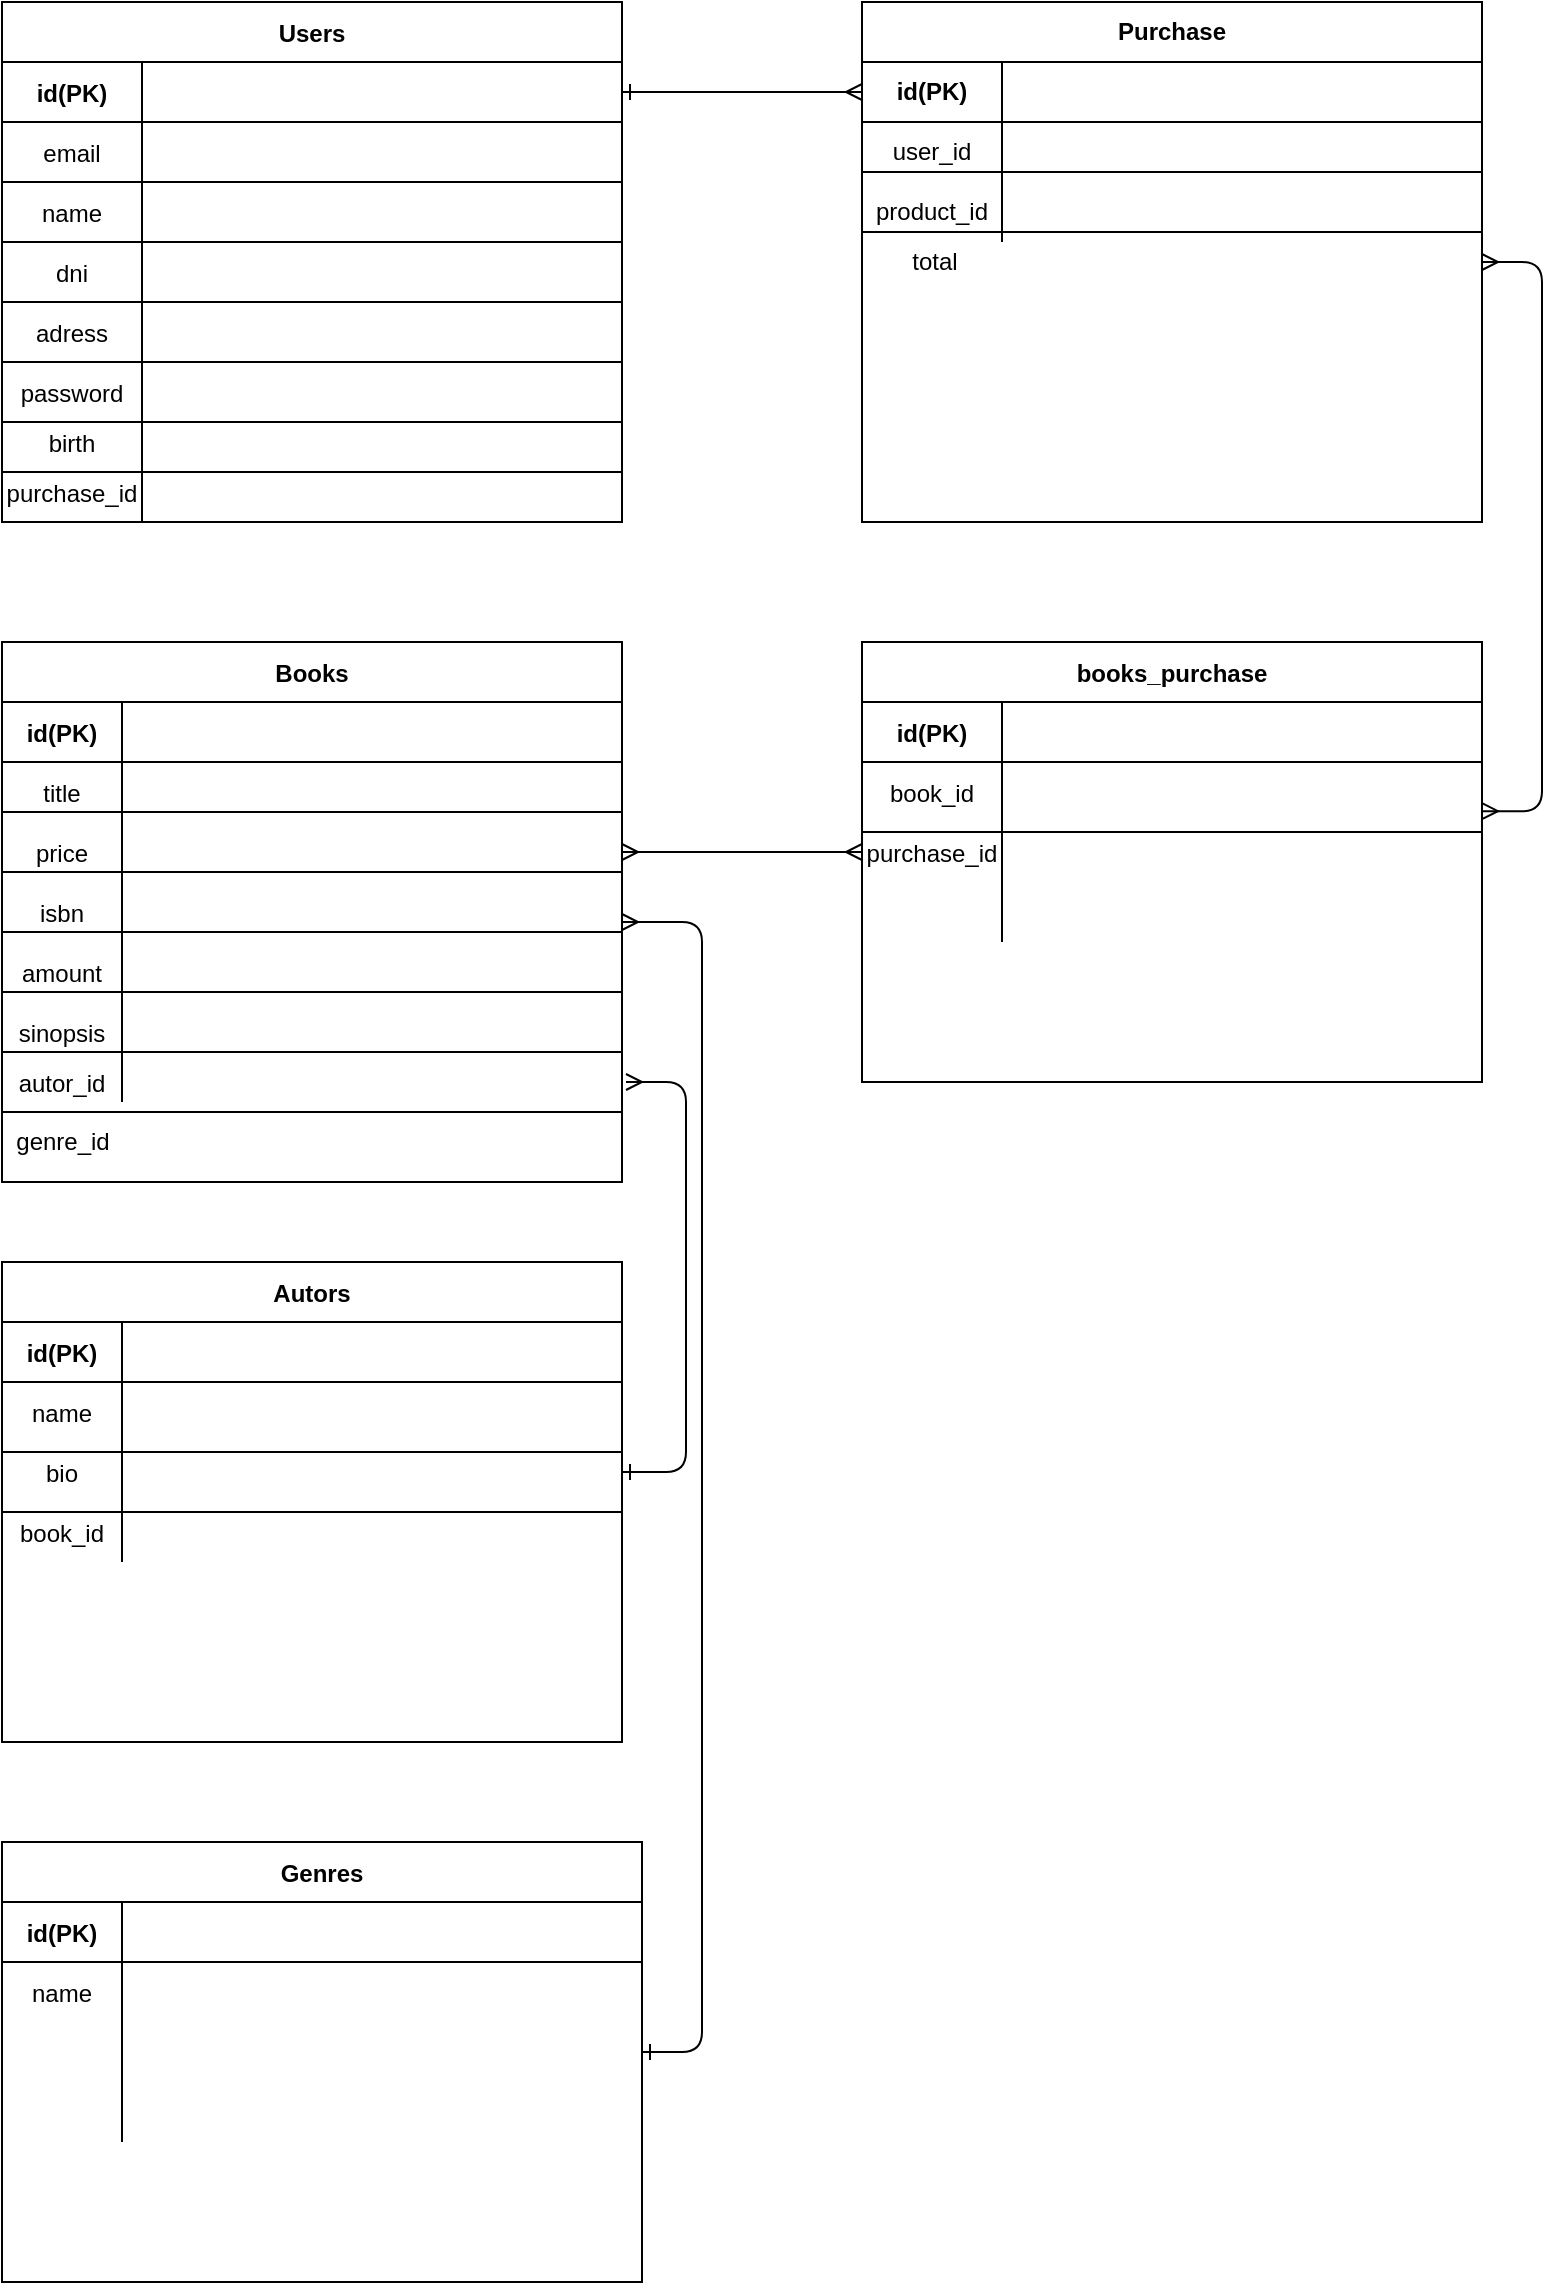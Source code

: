 <mxfile version="13.10.3" type="device"><diagram id="R2lEEEUBdFMjLlhIrx00" name="Page-1"><mxGraphModel dx="1038" dy="548" grid="1" gridSize="10" guides="1" tooltips="1" connect="1" arrows="1" fold="1" page="1" pageScale="1" pageWidth="850" pageHeight="1100" math="0" shadow="0" extFonts="Permanent Marker^https://fonts.googleapis.com/css?family=Permanent+Marker"><root><mxCell id="0"/><mxCell id="1" parent="0"/><mxCell id="C-vyLk0tnHw3VtMMgP7b-23" value="Users" style="shape=table;startSize=30;container=1;collapsible=1;childLayout=tableLayout;fixedRows=1;rowLines=0;fontStyle=1;align=center;resizeLast=1;" parent="1" vertex="1"><mxGeometry x="50" y="40" width="310" height="260" as="geometry"><mxRectangle x="120" y="120" width="80" height="30" as="alternateBounds"/></mxGeometry></mxCell><mxCell id="FxkzLfahDMteJqrnib_G-24" style="shape=partialRectangle;collapsible=0;dropTarget=0;pointerEvents=0;fillColor=none;points=[[0,0.5],[1,0.5]];portConstraint=eastwest;top=0;left=0;right=0;bottom=1;" parent="C-vyLk0tnHw3VtMMgP7b-23" vertex="1"><mxGeometry y="30" width="310" height="30" as="geometry"/></mxCell><mxCell id="FxkzLfahDMteJqrnib_G-25" value="id(PK)" style="shape=partialRectangle;overflow=hidden;connectable=0;fillColor=none;top=0;left=0;bottom=0;right=0;fontStyle=1;" parent="FxkzLfahDMteJqrnib_G-24" vertex="1"><mxGeometry width="70" height="30" as="geometry"/></mxCell><mxCell id="FxkzLfahDMteJqrnib_G-26" style="shape=partialRectangle;overflow=hidden;connectable=0;fillColor=none;top=0;left=0;bottom=0;right=0;align=left;spacingLeft=6;fontStyle=5;" parent="FxkzLfahDMteJqrnib_G-24" vertex="1"><mxGeometry x="70" width="240" height="30" as="geometry"/></mxCell><mxCell id="FxkzLfahDMteJqrnib_G-30" style="shape=partialRectangle;collapsible=0;dropTarget=0;pointerEvents=0;fillColor=none;points=[[0,0.5],[1,0.5]];portConstraint=eastwest;top=0;left=0;right=0;bottom=1;" parent="C-vyLk0tnHw3VtMMgP7b-23" vertex="1"><mxGeometry y="60" width="310" height="30" as="geometry"/></mxCell><mxCell id="FxkzLfahDMteJqrnib_G-31" value="email" style="shape=partialRectangle;overflow=hidden;connectable=0;fillColor=none;top=0;left=0;bottom=0;right=0;fontStyle=0;" parent="FxkzLfahDMteJqrnib_G-30" vertex="1"><mxGeometry width="70" height="30" as="geometry"/></mxCell><mxCell id="FxkzLfahDMteJqrnib_G-32" style="shape=partialRectangle;overflow=hidden;connectable=0;fillColor=none;top=0;left=0;bottom=0;right=0;align=left;spacingLeft=6;fontStyle=5;" parent="FxkzLfahDMteJqrnib_G-30" vertex="1"><mxGeometry x="70" width="240" height="30" as="geometry"/></mxCell><mxCell id="FxkzLfahDMteJqrnib_G-21" style="shape=partialRectangle;collapsible=0;dropTarget=0;pointerEvents=0;fillColor=none;points=[[0,0.5],[1,0.5]];portConstraint=eastwest;top=0;left=0;right=0;bottom=1;" parent="C-vyLk0tnHw3VtMMgP7b-23" vertex="1"><mxGeometry y="90" width="310" height="30" as="geometry"/></mxCell><mxCell id="FxkzLfahDMteJqrnib_G-22" value="name" style="shape=partialRectangle;overflow=hidden;connectable=0;fillColor=none;top=0;left=0;bottom=0;right=0;fontStyle=0;" parent="FxkzLfahDMteJqrnib_G-21" vertex="1"><mxGeometry width="70" height="30" as="geometry"/></mxCell><mxCell id="FxkzLfahDMteJqrnib_G-23" style="shape=partialRectangle;overflow=hidden;connectable=0;fillColor=none;top=0;left=0;bottom=0;right=0;align=left;spacingLeft=6;fontStyle=5;" parent="FxkzLfahDMteJqrnib_G-21" vertex="1"><mxGeometry x="70" width="240" height="30" as="geometry"/></mxCell><mxCell id="FxkzLfahDMteJqrnib_G-18" style="shape=partialRectangle;collapsible=0;dropTarget=0;pointerEvents=0;fillColor=none;points=[[0,0.5],[1,0.5]];portConstraint=eastwest;top=0;left=0;right=0;bottom=1;" parent="C-vyLk0tnHw3VtMMgP7b-23" vertex="1"><mxGeometry y="120" width="310" height="30" as="geometry"/></mxCell><mxCell id="FxkzLfahDMteJqrnib_G-19" value="dni" style="shape=partialRectangle;overflow=hidden;connectable=0;fillColor=none;top=0;left=0;bottom=0;right=0;fontStyle=0;" parent="FxkzLfahDMteJqrnib_G-18" vertex="1"><mxGeometry width="70" height="30" as="geometry"/></mxCell><mxCell id="FxkzLfahDMteJqrnib_G-20" style="shape=partialRectangle;overflow=hidden;connectable=0;fillColor=none;top=0;left=0;bottom=0;right=0;align=left;spacingLeft=6;fontStyle=5;" parent="FxkzLfahDMteJqrnib_G-18" vertex="1"><mxGeometry x="70" width="240" height="30" as="geometry"/></mxCell><mxCell id="FxkzLfahDMteJqrnib_G-15" style="shape=partialRectangle;collapsible=0;dropTarget=0;pointerEvents=0;fillColor=none;points=[[0,0.5],[1,0.5]];portConstraint=eastwest;top=0;left=0;right=0;bottom=1;" parent="C-vyLk0tnHw3VtMMgP7b-23" vertex="1"><mxGeometry y="150" width="310" height="30" as="geometry"/></mxCell><mxCell id="FxkzLfahDMteJqrnib_G-16" value="adress" style="shape=partialRectangle;overflow=hidden;connectable=0;fillColor=none;top=0;left=0;bottom=0;right=0;fontStyle=0;" parent="FxkzLfahDMteJqrnib_G-15" vertex="1"><mxGeometry width="70" height="30" as="geometry"/></mxCell><mxCell id="FxkzLfahDMteJqrnib_G-17" style="shape=partialRectangle;overflow=hidden;connectable=0;fillColor=none;top=0;left=0;bottom=0;right=0;align=left;spacingLeft=6;fontStyle=5;" parent="FxkzLfahDMteJqrnib_G-15" vertex="1"><mxGeometry x="70" width="240" height="30" as="geometry"/></mxCell><mxCell id="C-vyLk0tnHw3VtMMgP7b-24" value="" style="shape=partialRectangle;collapsible=0;dropTarget=0;pointerEvents=0;fillColor=none;points=[[0,0.5],[1,0.5]];portConstraint=eastwest;top=0;left=0;right=0;bottom=1;" parent="C-vyLk0tnHw3VtMMgP7b-23" vertex="1"><mxGeometry y="180" width="310" height="30" as="geometry"/></mxCell><mxCell id="C-vyLk0tnHw3VtMMgP7b-25" value="password" style="shape=partialRectangle;overflow=hidden;connectable=0;fillColor=none;top=0;left=0;bottom=0;right=0;fontStyle=0;" parent="C-vyLk0tnHw3VtMMgP7b-24" vertex="1"><mxGeometry width="70" height="30" as="geometry"/></mxCell><mxCell id="C-vyLk0tnHw3VtMMgP7b-26" value="" style="shape=partialRectangle;overflow=hidden;connectable=0;fillColor=none;top=0;left=0;bottom=0;right=0;align=left;spacingLeft=6;fontStyle=5;" parent="C-vyLk0tnHw3VtMMgP7b-24" vertex="1"><mxGeometry x="70" width="240" height="30" as="geometry"/></mxCell><mxCell id="C-vyLk0tnHw3VtMMgP7b-27" value="" style="shape=partialRectangle;collapsible=0;dropTarget=0;pointerEvents=0;fillColor=none;points=[[0,0.5],[1,0.5]];portConstraint=eastwest;top=0;left=0;right=0;bottom=0;" parent="C-vyLk0tnHw3VtMMgP7b-23" vertex="1"><mxGeometry y="210" width="310" height="20" as="geometry"/></mxCell><mxCell id="C-vyLk0tnHw3VtMMgP7b-28" value="birth" style="shape=partialRectangle;overflow=hidden;connectable=0;fillColor=none;top=0;left=0;bottom=0;right=0;" parent="C-vyLk0tnHw3VtMMgP7b-27" vertex="1"><mxGeometry width="70" height="20" as="geometry"/></mxCell><mxCell id="C-vyLk0tnHw3VtMMgP7b-29" value="&#10;&#10;" style="shape=partialRectangle;overflow=hidden;connectable=0;fillColor=none;top=0;left=0;bottom=0;right=0;align=left;spacingLeft=6;" parent="C-vyLk0tnHw3VtMMgP7b-27" vertex="1"><mxGeometry x="70" width="240" height="20" as="geometry"/></mxCell><mxCell id="-8Z_bhZNmWByNSNxAzfI-81" style="shape=partialRectangle;collapsible=0;dropTarget=0;pointerEvents=0;points=[[0,0.5],[1,0.5]];portConstraint=eastwest;top=0;left=0;right=0;bottom=0;fillColor=none;" parent="C-vyLk0tnHw3VtMMgP7b-23" vertex="1"><mxGeometry y="230" width="310" height="30" as="geometry"/></mxCell><mxCell id="-8Z_bhZNmWByNSNxAzfI-82" value="purchase_id" style="shape=partialRectangle;overflow=hidden;connectable=0;fillColor=none;top=0;left=0;bottom=0;right=0;" parent="-8Z_bhZNmWByNSNxAzfI-81" vertex="1"><mxGeometry width="70" height="30" as="geometry"/></mxCell><mxCell id="-8Z_bhZNmWByNSNxAzfI-83" style="shape=partialRectangle;overflow=hidden;connectable=0;fillColor=none;top=0;left=0;bottom=0;right=0;align=left;spacingLeft=6;" parent="-8Z_bhZNmWByNSNxAzfI-81" vertex="1"><mxGeometry x="70" width="240" height="30" as="geometry"/></mxCell><mxCell id="FxkzLfahDMteJqrnib_G-111" value="Genres" style="shape=table;startSize=30;container=1;collapsible=1;childLayout=tableLayout;fixedRows=1;rowLines=0;fontStyle=1;align=center;resizeLast=1;strokeColor=#000000;" parent="1" vertex="1"><mxGeometry x="50" y="960" width="320" height="220" as="geometry"/></mxCell><mxCell id="FxkzLfahDMteJqrnib_G-112" value="" style="shape=partialRectangle;collapsible=0;dropTarget=0;pointerEvents=0;fillColor=none;top=0;left=0;bottom=1;right=0;points=[[0,0.5],[1,0.5]];portConstraint=eastwest;" parent="FxkzLfahDMteJqrnib_G-111" vertex="1"><mxGeometry y="30" width="320" height="30" as="geometry"/></mxCell><mxCell id="FxkzLfahDMteJqrnib_G-113" value="id(PK)" style="shape=partialRectangle;connectable=0;fillColor=none;top=0;left=0;bottom=0;right=0;fontStyle=1;overflow=hidden;" parent="FxkzLfahDMteJqrnib_G-112" vertex="1"><mxGeometry width="60" height="30" as="geometry"/></mxCell><mxCell id="FxkzLfahDMteJqrnib_G-114" value="" style="shape=partialRectangle;connectable=0;fillColor=none;top=0;left=0;bottom=0;right=0;align=left;spacingLeft=6;fontStyle=5;overflow=hidden;" parent="FxkzLfahDMteJqrnib_G-112" vertex="1"><mxGeometry x="60" width="260" height="30" as="geometry"/></mxCell><mxCell id="FxkzLfahDMteJqrnib_G-115" value="" style="shape=partialRectangle;collapsible=0;dropTarget=0;pointerEvents=0;fillColor=none;top=0;left=0;bottom=0;right=0;points=[[0,0.5],[1,0.5]];portConstraint=eastwest;" parent="FxkzLfahDMteJqrnib_G-111" vertex="1"><mxGeometry y="60" width="320" height="30" as="geometry"/></mxCell><mxCell id="FxkzLfahDMteJqrnib_G-116" value="name" style="shape=partialRectangle;connectable=0;fillColor=none;top=0;left=0;bottom=0;right=0;editable=1;overflow=hidden;" parent="FxkzLfahDMteJqrnib_G-115" vertex="1"><mxGeometry width="60" height="30" as="geometry"/></mxCell><mxCell id="FxkzLfahDMteJqrnib_G-117" value="" style="shape=partialRectangle;connectable=0;fillColor=none;top=0;left=0;bottom=0;right=0;align=left;spacingLeft=6;overflow=hidden;" parent="FxkzLfahDMteJqrnib_G-115" vertex="1"><mxGeometry x="60" width="260" height="30" as="geometry"/></mxCell><mxCell id="FxkzLfahDMteJqrnib_G-118" value="" style="shape=partialRectangle;collapsible=0;dropTarget=0;pointerEvents=0;fillColor=none;top=0;left=0;bottom=0;right=0;points=[[0,0.5],[1,0.5]];portConstraint=eastwest;" parent="FxkzLfahDMteJqrnib_G-111" vertex="1"><mxGeometry y="90" width="320" height="30" as="geometry"/></mxCell><mxCell id="FxkzLfahDMteJqrnib_G-119" value="" style="shape=partialRectangle;connectable=0;fillColor=none;top=0;left=0;bottom=0;right=0;editable=1;overflow=hidden;" parent="FxkzLfahDMteJqrnib_G-118" vertex="1"><mxGeometry width="60" height="30" as="geometry"/></mxCell><mxCell id="FxkzLfahDMteJqrnib_G-120" value="" style="shape=partialRectangle;connectable=0;fillColor=none;top=0;left=0;bottom=0;right=0;align=left;spacingLeft=6;overflow=hidden;" parent="FxkzLfahDMteJqrnib_G-118" vertex="1"><mxGeometry x="60" width="260" height="30" as="geometry"/></mxCell><mxCell id="FxkzLfahDMteJqrnib_G-121" value="" style="shape=partialRectangle;collapsible=0;dropTarget=0;pointerEvents=0;fillColor=none;top=0;left=0;bottom=0;right=0;points=[[0,0.5],[1,0.5]];portConstraint=eastwest;" parent="FxkzLfahDMteJqrnib_G-111" vertex="1"><mxGeometry y="120" width="320" height="30" as="geometry"/></mxCell><mxCell id="FxkzLfahDMteJqrnib_G-122" value="" style="shape=partialRectangle;connectable=0;fillColor=none;top=0;left=0;bottom=0;right=0;editable=1;overflow=hidden;" parent="FxkzLfahDMteJqrnib_G-121" vertex="1"><mxGeometry width="60" height="30" as="geometry"/></mxCell><mxCell id="FxkzLfahDMteJqrnib_G-123" value="" style="shape=partialRectangle;connectable=0;fillColor=none;top=0;left=0;bottom=0;right=0;align=left;spacingLeft=6;overflow=hidden;" parent="FxkzLfahDMteJqrnib_G-121" vertex="1"><mxGeometry x="60" width="260" height="30" as="geometry"/></mxCell><mxCell id="FxkzLfahDMteJqrnib_G-98" value="Autors" style="shape=table;startSize=30;container=1;collapsible=1;childLayout=tableLayout;fixedRows=1;rowLines=0;fontStyle=1;align=center;resizeLast=1;strokeColor=#000000;" parent="1" vertex="1"><mxGeometry x="50" y="670" width="310" height="240" as="geometry"/></mxCell><mxCell id="FxkzLfahDMteJqrnib_G-99" value="" style="shape=partialRectangle;collapsible=0;dropTarget=0;pointerEvents=0;fillColor=none;top=0;left=0;bottom=1;right=0;points=[[0,0.5],[1,0.5]];portConstraint=eastwest;" parent="FxkzLfahDMteJqrnib_G-98" vertex="1"><mxGeometry y="30" width="310" height="30" as="geometry"/></mxCell><mxCell id="FxkzLfahDMteJqrnib_G-100" value="id(PK)" style="shape=partialRectangle;connectable=0;fillColor=none;top=0;left=0;bottom=0;right=0;fontStyle=1;overflow=hidden;" parent="FxkzLfahDMteJqrnib_G-99" vertex="1"><mxGeometry width="60" height="30" as="geometry"/></mxCell><mxCell id="FxkzLfahDMteJqrnib_G-101" value="" style="shape=partialRectangle;connectable=0;fillColor=none;top=0;left=0;bottom=0;right=0;align=left;spacingLeft=6;fontStyle=5;overflow=hidden;" parent="FxkzLfahDMteJqrnib_G-99" vertex="1"><mxGeometry x="60" width="250" height="30" as="geometry"/></mxCell><mxCell id="FxkzLfahDMteJqrnib_G-102" value="" style="shape=partialRectangle;collapsible=0;dropTarget=0;pointerEvents=0;fillColor=none;top=0;left=0;bottom=0;right=0;points=[[0,0.5],[1,0.5]];portConstraint=eastwest;" parent="FxkzLfahDMteJqrnib_G-98" vertex="1"><mxGeometry y="60" width="310" height="30" as="geometry"/></mxCell><mxCell id="FxkzLfahDMteJqrnib_G-103" value="name" style="shape=partialRectangle;connectable=0;fillColor=none;top=0;left=0;bottom=0;right=0;editable=1;overflow=hidden;" parent="FxkzLfahDMteJqrnib_G-102" vertex="1"><mxGeometry width="60" height="30" as="geometry"/></mxCell><mxCell id="FxkzLfahDMteJqrnib_G-104" value="" style="shape=partialRectangle;connectable=0;fillColor=none;top=0;left=0;bottom=0;right=0;align=left;spacingLeft=6;overflow=hidden;perimeterSpacing=1;labelBorderColor=none;" parent="FxkzLfahDMteJqrnib_G-102" vertex="1"><mxGeometry x="60" width="250" height="30" as="geometry"/></mxCell><mxCell id="FxkzLfahDMteJqrnib_G-105" value="" style="shape=partialRectangle;collapsible=0;dropTarget=0;pointerEvents=0;fillColor=none;top=0;left=0;bottom=0;right=0;points=[[0,0.5],[1,0.5]];portConstraint=eastwest;" parent="FxkzLfahDMteJqrnib_G-98" vertex="1"><mxGeometry y="90" width="310" height="30" as="geometry"/></mxCell><mxCell id="FxkzLfahDMteJqrnib_G-106" value="bio" style="shape=partialRectangle;connectable=0;fillColor=none;top=0;left=0;bottom=0;right=0;editable=1;overflow=hidden;" parent="FxkzLfahDMteJqrnib_G-105" vertex="1"><mxGeometry width="60" height="30" as="geometry"/></mxCell><mxCell id="FxkzLfahDMteJqrnib_G-107" value="" style="shape=partialRectangle;connectable=0;fillColor=none;top=0;left=0;bottom=0;right=0;align=left;spacingLeft=6;overflow=hidden;" parent="FxkzLfahDMteJqrnib_G-105" vertex="1"><mxGeometry x="60" width="250" height="30" as="geometry"/></mxCell><mxCell id="FxkzLfahDMteJqrnib_G-108" value="" style="shape=partialRectangle;collapsible=0;dropTarget=0;pointerEvents=0;fillColor=none;top=0;left=0;bottom=0;right=0;points=[[0,0.5],[1,0.5]];portConstraint=eastwest;" parent="FxkzLfahDMteJqrnib_G-98" vertex="1"><mxGeometry y="120" width="310" height="30" as="geometry"/></mxCell><mxCell id="FxkzLfahDMteJqrnib_G-109" value="book_id" style="shape=partialRectangle;connectable=0;fillColor=none;top=0;left=0;bottom=0;right=0;editable=1;overflow=hidden;" parent="FxkzLfahDMteJqrnib_G-108" vertex="1"><mxGeometry width="60" height="30" as="geometry"/></mxCell><mxCell id="FxkzLfahDMteJqrnib_G-110" value="" style="shape=partialRectangle;connectable=0;fillColor=none;top=0;left=0;bottom=0;right=0;align=left;spacingLeft=6;overflow=hidden;" parent="FxkzLfahDMteJqrnib_G-108" vertex="1"><mxGeometry x="60" width="250" height="30" as="geometry"/></mxCell><mxCell id="-8Z_bhZNmWByNSNxAzfI-4" value="Purchase" style="shape=table;html=1;whiteSpace=wrap;startSize=30;container=1;collapsible=0;childLayout=tableLayout;fixedRows=1;rowLines=0;fontStyle=1;align=center;" parent="1" vertex="1"><mxGeometry x="480" y="40" width="310" height="260" as="geometry"/></mxCell><mxCell id="-8Z_bhZNmWByNSNxAzfI-5" value="" style="shape=partialRectangle;html=1;whiteSpace=wrap;collapsible=0;dropTarget=0;pointerEvents=0;fillColor=none;top=0;left=0;bottom=1;right=0;points=[[0,0.5],[1,0.5]];portConstraint=eastwest;" parent="-8Z_bhZNmWByNSNxAzfI-4" vertex="1"><mxGeometry y="30" width="310" height="30" as="geometry"/></mxCell><mxCell id="-8Z_bhZNmWByNSNxAzfI-6" value="&lt;b&gt;id(PK)&lt;/b&gt;" style="shape=partialRectangle;html=1;whiteSpace=wrap;connectable=0;fillColor=none;top=0;left=0;bottom=0;right=0;overflow=hidden;" parent="-8Z_bhZNmWByNSNxAzfI-5" vertex="1"><mxGeometry width="70" height="30" as="geometry"/></mxCell><mxCell id="-8Z_bhZNmWByNSNxAzfI-7" value="" style="shape=partialRectangle;html=1;whiteSpace=wrap;connectable=0;fillColor=none;top=0;left=0;bottom=0;right=0;align=left;spacingLeft=6;overflow=hidden;" parent="-8Z_bhZNmWByNSNxAzfI-5" vertex="1"><mxGeometry x="70" width="240" height="30" as="geometry"/></mxCell><mxCell id="-8Z_bhZNmWByNSNxAzfI-8" value="" style="shape=partialRectangle;html=1;whiteSpace=wrap;collapsible=0;dropTarget=0;pointerEvents=0;fillColor=none;top=0;left=0;bottom=0;right=0;points=[[0,0.5],[1,0.5]];portConstraint=eastwest;" parent="-8Z_bhZNmWByNSNxAzfI-4" vertex="1"><mxGeometry y="60" width="310" height="30" as="geometry"/></mxCell><mxCell id="-8Z_bhZNmWByNSNxAzfI-9" value="user_id" style="shape=partialRectangle;html=1;whiteSpace=wrap;connectable=0;fillColor=none;top=0;left=0;bottom=0;right=0;overflow=hidden;" parent="-8Z_bhZNmWByNSNxAzfI-8" vertex="1"><mxGeometry width="70" height="30" as="geometry"/></mxCell><mxCell id="-8Z_bhZNmWByNSNxAzfI-10" value="" style="shape=partialRectangle;html=1;whiteSpace=wrap;connectable=0;fillColor=none;top=0;left=0;bottom=0;right=0;align=left;spacingLeft=6;overflow=hidden;" parent="-8Z_bhZNmWByNSNxAzfI-8" vertex="1"><mxGeometry x="70" width="240" height="30" as="geometry"/></mxCell><mxCell id="-8Z_bhZNmWByNSNxAzfI-11" value="" style="shape=partialRectangle;html=1;whiteSpace=wrap;collapsible=0;dropTarget=0;pointerEvents=0;fillColor=none;top=0;left=0;bottom=0;right=0;points=[[0,0.5],[1,0.5]];portConstraint=eastwest;" parent="-8Z_bhZNmWByNSNxAzfI-4" vertex="1"><mxGeometry y="90" width="310" height="30" as="geometry"/></mxCell><mxCell id="-8Z_bhZNmWByNSNxAzfI-12" value="product_id" style="shape=partialRectangle;html=1;whiteSpace=wrap;connectable=0;fillColor=none;top=0;left=0;bottom=0;right=0;overflow=hidden;" parent="-8Z_bhZNmWByNSNxAzfI-11" vertex="1"><mxGeometry width="70" height="30" as="geometry"/></mxCell><mxCell id="-8Z_bhZNmWByNSNxAzfI-13" value="" style="shape=partialRectangle;html=1;whiteSpace=wrap;connectable=0;fillColor=none;top=0;left=0;bottom=0;right=0;align=left;spacingLeft=6;overflow=hidden;" parent="-8Z_bhZNmWByNSNxAzfI-11" vertex="1"><mxGeometry x="70" width="240" height="30" as="geometry"/></mxCell><mxCell id="-8Z_bhZNmWByNSNxAzfI-36" value="Books" style="shape=table;startSize=30;container=1;collapsible=1;childLayout=tableLayout;fixedRows=1;rowLines=0;fontStyle=1;align=center;resizeLast=1;strokeColor=#000000;" parent="1" vertex="1"><mxGeometry x="50" y="360" width="310" height="270" as="geometry"/></mxCell><mxCell id="-8Z_bhZNmWByNSNxAzfI-37" value="" style="shape=partialRectangle;collapsible=0;dropTarget=0;pointerEvents=0;fillColor=none;top=0;left=0;bottom=1;right=0;points=[[0,0.5],[1,0.5]];portConstraint=eastwest;" parent="-8Z_bhZNmWByNSNxAzfI-36" vertex="1"><mxGeometry y="30" width="310" height="30" as="geometry"/></mxCell><mxCell id="-8Z_bhZNmWByNSNxAzfI-38" value="id(PK)" style="shape=partialRectangle;connectable=0;fillColor=none;top=0;left=0;bottom=0;right=0;fontStyle=1;overflow=hidden;" parent="-8Z_bhZNmWByNSNxAzfI-37" vertex="1"><mxGeometry width="60" height="30" as="geometry"/></mxCell><mxCell id="-8Z_bhZNmWByNSNxAzfI-39" value="" style="shape=partialRectangle;connectable=0;fillColor=none;top=0;left=0;bottom=0;right=0;align=left;spacingLeft=6;fontStyle=5;overflow=hidden;" parent="-8Z_bhZNmWByNSNxAzfI-37" vertex="1"><mxGeometry x="60" width="250" height="30" as="geometry"/></mxCell><mxCell id="-8Z_bhZNmWByNSNxAzfI-40" value="" style="shape=partialRectangle;collapsible=0;dropTarget=0;pointerEvents=0;fillColor=none;top=0;left=0;bottom=0;right=0;points=[[0,0.5],[1,0.5]];portConstraint=eastwest;" parent="-8Z_bhZNmWByNSNxAzfI-36" vertex="1"><mxGeometry y="60" width="310" height="30" as="geometry"/></mxCell><mxCell id="-8Z_bhZNmWByNSNxAzfI-41" value="title" style="shape=partialRectangle;connectable=0;fillColor=none;top=0;left=0;bottom=0;right=0;editable=1;overflow=hidden;" parent="-8Z_bhZNmWByNSNxAzfI-40" vertex="1"><mxGeometry width="60" height="30" as="geometry"/></mxCell><mxCell id="-8Z_bhZNmWByNSNxAzfI-42" value="" style="shape=partialRectangle;connectable=0;top=0;left=0;bottom=0;right=0;align=left;spacingLeft=6;overflow=hidden;fillColor=none;perimeterSpacing=0;shadow=0;" parent="-8Z_bhZNmWByNSNxAzfI-40" vertex="1"><mxGeometry x="60" width="250" height="30" as="geometry"/></mxCell><mxCell id="-8Z_bhZNmWByNSNxAzfI-43" value="" style="shape=partialRectangle;collapsible=0;dropTarget=0;pointerEvents=0;fillColor=none;top=0;left=0;bottom=0;right=0;points=[[0,0.5],[1,0.5]];portConstraint=eastwest;" parent="-8Z_bhZNmWByNSNxAzfI-36" vertex="1"><mxGeometry y="90" width="310" height="30" as="geometry"/></mxCell><mxCell id="-8Z_bhZNmWByNSNxAzfI-44" value="price" style="shape=partialRectangle;connectable=0;fillColor=none;top=0;left=0;bottom=0;right=0;editable=1;overflow=hidden;" parent="-8Z_bhZNmWByNSNxAzfI-43" vertex="1"><mxGeometry width="60" height="30" as="geometry"/></mxCell><mxCell id="-8Z_bhZNmWByNSNxAzfI-45" value="" style="shape=partialRectangle;connectable=0;fillColor=none;top=0;left=0;bottom=0;right=0;align=left;spacingLeft=6;overflow=hidden;" parent="-8Z_bhZNmWByNSNxAzfI-43" vertex="1"><mxGeometry x="60" width="250" height="30" as="geometry"/></mxCell><mxCell id="-8Z_bhZNmWByNSNxAzfI-46" value="" style="shape=partialRectangle;collapsible=0;dropTarget=0;pointerEvents=0;fillColor=none;top=0;left=0;bottom=0;right=0;points=[[0,0.5],[1,0.5]];portConstraint=eastwest;" parent="-8Z_bhZNmWByNSNxAzfI-36" vertex="1"><mxGeometry y="120" width="310" height="30" as="geometry"/></mxCell><mxCell id="-8Z_bhZNmWByNSNxAzfI-47" value="isbn" style="shape=partialRectangle;connectable=0;fillColor=none;top=0;left=0;bottom=0;right=0;editable=1;overflow=hidden;" parent="-8Z_bhZNmWByNSNxAzfI-46" vertex="1"><mxGeometry width="60" height="30" as="geometry"/></mxCell><mxCell id="-8Z_bhZNmWByNSNxAzfI-48" value="" style="shape=partialRectangle;connectable=0;fillColor=none;top=0;left=0;bottom=0;right=0;align=left;spacingLeft=6;overflow=hidden;" parent="-8Z_bhZNmWByNSNxAzfI-46" vertex="1"><mxGeometry x="60" width="250" height="30" as="geometry"/></mxCell><mxCell id="-8Z_bhZNmWByNSNxAzfI-49" style="shape=partialRectangle;collapsible=0;dropTarget=0;pointerEvents=0;fillColor=none;top=0;left=0;bottom=0;right=0;points=[[0,0.5],[1,0.5]];portConstraint=eastwest;" parent="-8Z_bhZNmWByNSNxAzfI-36" vertex="1"><mxGeometry y="150" width="310" height="30" as="geometry"/></mxCell><mxCell id="-8Z_bhZNmWByNSNxAzfI-50" value="amount" style="shape=partialRectangle;connectable=0;fillColor=none;top=0;left=0;bottom=0;right=0;editable=1;overflow=hidden;" parent="-8Z_bhZNmWByNSNxAzfI-49" vertex="1"><mxGeometry width="60" height="30" as="geometry"/></mxCell><mxCell id="-8Z_bhZNmWByNSNxAzfI-51" style="shape=partialRectangle;connectable=0;fillColor=none;top=0;left=0;bottom=0;right=0;align=left;spacingLeft=6;overflow=hidden;" parent="-8Z_bhZNmWByNSNxAzfI-49" vertex="1"><mxGeometry x="60" width="250" height="30" as="geometry"/></mxCell><mxCell id="-8Z_bhZNmWByNSNxAzfI-52" style="shape=partialRectangle;collapsible=0;dropTarget=0;pointerEvents=0;fillColor=none;top=0;left=0;bottom=0;right=0;points=[[0,0.5],[1,0.5]];portConstraint=eastwest;" parent="-8Z_bhZNmWByNSNxAzfI-36" vertex="1"><mxGeometry y="180" width="310" height="30" as="geometry"/></mxCell><mxCell id="-8Z_bhZNmWByNSNxAzfI-53" value="sinopsis" style="shape=partialRectangle;connectable=0;fillColor=none;top=0;left=0;bottom=0;right=0;editable=1;overflow=hidden;" parent="-8Z_bhZNmWByNSNxAzfI-52" vertex="1"><mxGeometry width="60" height="30" as="geometry"/></mxCell><mxCell id="-8Z_bhZNmWByNSNxAzfI-54" style="shape=partialRectangle;connectable=0;fillColor=none;top=0;left=0;bottom=0;right=0;align=left;spacingLeft=6;overflow=hidden;" parent="-8Z_bhZNmWByNSNxAzfI-52" vertex="1"><mxGeometry x="60" width="250" height="30" as="geometry"/></mxCell><mxCell id="-8Z_bhZNmWByNSNxAzfI-55" style="shape=partialRectangle;collapsible=0;dropTarget=0;pointerEvents=0;fillColor=none;top=0;left=0;bottom=0;right=0;points=[[0,0.5],[1,0.5]];portConstraint=eastwest;" parent="-8Z_bhZNmWByNSNxAzfI-36" vertex="1"><mxGeometry y="210" width="310" height="20" as="geometry"/></mxCell><mxCell id="-8Z_bhZNmWByNSNxAzfI-56" value="autor_id" style="shape=partialRectangle;connectable=0;fillColor=none;top=0;left=0;bottom=0;right=0;editable=1;overflow=hidden;" parent="-8Z_bhZNmWByNSNxAzfI-55" vertex="1"><mxGeometry width="60" height="20" as="geometry"/></mxCell><mxCell id="-8Z_bhZNmWByNSNxAzfI-57" style="shape=partialRectangle;connectable=0;fillColor=none;top=0;left=0;bottom=0;right=0;align=left;spacingLeft=6;overflow=hidden;" parent="-8Z_bhZNmWByNSNxAzfI-55" vertex="1"><mxGeometry x="60" width="250" height="20" as="geometry"/></mxCell><mxCell id="-8Z_bhZNmWByNSNxAzfI-84" value="" style="line;strokeWidth=1;html=1;fillColor=none;" parent="1" vertex="1"><mxGeometry x="50" y="270" width="310" height="10" as="geometry"/></mxCell><mxCell id="-8Z_bhZNmWByNSNxAzfI-86" value="" style="line;strokeWidth=1;html=1;fillColor=none;" parent="1" vertex="1"><mxGeometry x="480" y="120" width="310" height="10" as="geometry"/></mxCell><mxCell id="-8Z_bhZNmWByNSNxAzfI-87" value="" style="line;strokeWidth=1;html=1;fillColor=none;" parent="1" vertex="1"><mxGeometry x="50" y="790" width="310" height="10" as="geometry"/></mxCell><mxCell id="-8Z_bhZNmWByNSNxAzfI-88" value="" style="line;strokeWidth=1;html=1;fillColor=none;" parent="1" vertex="1"><mxGeometry x="50" y="440" width="310" height="10" as="geometry"/></mxCell><mxCell id="-8Z_bhZNmWByNSNxAzfI-89" value="" style="line;strokeWidth=1;html=1;fillColor=none;" parent="1" vertex="1"><mxGeometry x="50" y="470" width="310" height="10" as="geometry"/></mxCell><mxCell id="-8Z_bhZNmWByNSNxAzfI-90" value="" style="line;strokeWidth=1;html=1;fillColor=none;" parent="1" vertex="1"><mxGeometry x="50" y="500" width="310" height="10" as="geometry"/></mxCell><mxCell id="-8Z_bhZNmWByNSNxAzfI-91" value="" style="line;strokeWidth=1;html=1;fillColor=none;" parent="1" vertex="1"><mxGeometry x="50" y="530" width="310" height="10" as="geometry"/></mxCell><mxCell id="-8Z_bhZNmWByNSNxAzfI-92" value="" style="line;strokeWidth=1;html=1;fillColor=none;" parent="1" vertex="1"><mxGeometry x="50" y="560" width="310" height="10" as="geometry"/></mxCell><mxCell id="-8Z_bhZNmWByNSNxAzfI-95" value="" style="edgeStyle=entityRelationEdgeStyle;fontSize=12;html=1;endArrow=ERmany;exitX=1;exitY=0.5;exitDx=0;exitDy=0;startArrow=ERone;startFill=0;entryX=0;entryY=0.5;entryDx=0;entryDy=0;endFill=0;" parent="1" source="FxkzLfahDMteJqrnib_G-24" target="-8Z_bhZNmWByNSNxAzfI-5" edge="1"><mxGeometry width="100" height="100" relative="1" as="geometry"><mxPoint x="365" y="85" as="sourcePoint"/><mxPoint x="475" y="85" as="targetPoint"/></mxGeometry></mxCell><mxCell id="-8Z_bhZNmWByNSNxAzfI-100" value="" style="edgeStyle=entityRelationEdgeStyle;fontSize=12;html=1;endArrow=ERone;startArrow=ERmany;startFill=0;endFill=0;" parent="1" target="FxkzLfahDMteJqrnib_G-118" edge="1"><mxGeometry width="100" height="100" relative="1" as="geometry"><mxPoint x="360" y="500" as="sourcePoint"/><mxPoint x="480" y="500" as="targetPoint"/></mxGeometry></mxCell><mxCell id="-8Z_bhZNmWByNSNxAzfI-101" value="" style="edgeStyle=entityRelationEdgeStyle;fontSize=12;html=1;endArrow=ERone;exitX=1;exitY=0.5;exitDx=0;exitDy=0;startArrow=ERmany;startFill=0;endFill=0;entryX=1;entryY=0.5;entryDx=0;entryDy=0;" parent="1" target="FxkzLfahDMteJqrnib_G-105" edge="1"><mxGeometry width="100" height="100" relative="1" as="geometry"><mxPoint x="362" y="580" as="sourcePoint"/><mxPoint x="262" y="770" as="targetPoint"/></mxGeometry></mxCell><mxCell id="-8Z_bhZNmWByNSNxAzfI-102" value="" style="line;strokeWidth=1;html=1;fillColor=none;" parent="1" vertex="1"><mxGeometry x="50" y="760" width="310" height="10" as="geometry"/></mxCell><mxCell id="UwVZmq8kiwKMM-RzeMDd-1" value="" style="line;strokeWidth=1;html=1;fillColor=none;" parent="1" vertex="1"><mxGeometry x="480" y="150" width="310" height="10" as="geometry"/></mxCell><mxCell id="UwVZmq8kiwKMM-RzeMDd-4" value="" style="line;strokeWidth=1;html=1;fillColor=none;" parent="1" vertex="1"><mxGeometry x="50" y="590" width="310" height="10" as="geometry"/></mxCell><mxCell id="UwVZmq8kiwKMM-RzeMDd-5" value="genre_id" style="text;html=1;align=center;verticalAlign=middle;resizable=0;points=[];autosize=1;" parent="1" vertex="1"><mxGeometry x="50" y="600" width="60" height="20" as="geometry"/></mxCell><mxCell id="VC8STjghvawPg-Xux0Xq-1" value="books_purchase" style="shape=table;startSize=30;container=1;collapsible=1;childLayout=tableLayout;fixedRows=1;rowLines=0;fontStyle=1;align=center;resizeLast=1;" parent="1" vertex="1"><mxGeometry x="480" y="360" width="310" height="220" as="geometry"/></mxCell><mxCell id="VC8STjghvawPg-Xux0Xq-2" value="" style="shape=partialRectangle;collapsible=0;dropTarget=0;pointerEvents=0;fillColor=none;top=0;left=0;bottom=1;right=0;points=[[0,0.5],[1,0.5]];portConstraint=eastwest;" parent="VC8STjghvawPg-Xux0Xq-1" vertex="1"><mxGeometry y="30" width="310" height="30" as="geometry"/></mxCell><mxCell id="VC8STjghvawPg-Xux0Xq-3" value="id(PK)" style="shape=partialRectangle;connectable=0;fillColor=none;top=0;left=0;bottom=0;right=0;fontStyle=1;overflow=hidden;" parent="VC8STjghvawPg-Xux0Xq-2" vertex="1"><mxGeometry width="70" height="30" as="geometry"/></mxCell><mxCell id="VC8STjghvawPg-Xux0Xq-4" value="" style="shape=partialRectangle;connectable=0;fillColor=none;top=0;left=0;bottom=0;right=0;align=left;spacingLeft=6;fontStyle=5;overflow=hidden;" parent="VC8STjghvawPg-Xux0Xq-2" vertex="1"><mxGeometry x="70" width="240" height="30" as="geometry"/></mxCell><mxCell id="VC8STjghvawPg-Xux0Xq-5" value="" style="shape=partialRectangle;collapsible=0;dropTarget=0;pointerEvents=0;fillColor=none;top=0;left=0;bottom=0;right=0;points=[[0,0.5],[1,0.5]];portConstraint=eastwest;" parent="VC8STjghvawPg-Xux0Xq-1" vertex="1"><mxGeometry y="60" width="310" height="30" as="geometry"/></mxCell><mxCell id="VC8STjghvawPg-Xux0Xq-6" value="book_id" style="shape=partialRectangle;connectable=0;fillColor=none;top=0;left=0;bottom=0;right=0;editable=1;overflow=hidden;" parent="VC8STjghvawPg-Xux0Xq-5" vertex="1"><mxGeometry width="70" height="30" as="geometry"/></mxCell><mxCell id="VC8STjghvawPg-Xux0Xq-7" value="" style="shape=partialRectangle;connectable=0;fillColor=none;top=0;left=0;bottom=0;right=0;align=left;spacingLeft=6;overflow=hidden;" parent="VC8STjghvawPg-Xux0Xq-5" vertex="1"><mxGeometry x="70" width="240" height="30" as="geometry"/></mxCell><mxCell id="VC8STjghvawPg-Xux0Xq-8" value="" style="shape=partialRectangle;collapsible=0;dropTarget=0;pointerEvents=0;fillColor=none;top=0;left=0;bottom=0;right=0;points=[[0,0.5],[1,0.5]];portConstraint=eastwest;" parent="VC8STjghvawPg-Xux0Xq-1" vertex="1"><mxGeometry y="90" width="310" height="30" as="geometry"/></mxCell><mxCell id="VC8STjghvawPg-Xux0Xq-9" value="purchase_id" style="shape=partialRectangle;connectable=0;fillColor=none;top=0;left=0;bottom=0;right=0;editable=1;overflow=hidden;" parent="VC8STjghvawPg-Xux0Xq-8" vertex="1"><mxGeometry width="70" height="30" as="geometry"/></mxCell><mxCell id="VC8STjghvawPg-Xux0Xq-10" value="" style="shape=partialRectangle;connectable=0;fillColor=none;top=0;left=0;bottom=0;right=0;align=left;spacingLeft=6;overflow=hidden;" parent="VC8STjghvawPg-Xux0Xq-8" vertex="1"><mxGeometry x="70" width="240" height="30" as="geometry"/></mxCell><mxCell id="VC8STjghvawPg-Xux0Xq-11" value="" style="shape=partialRectangle;collapsible=0;dropTarget=0;pointerEvents=0;fillColor=none;top=0;left=0;bottom=0;right=0;points=[[0,0.5],[1,0.5]];portConstraint=eastwest;" parent="VC8STjghvawPg-Xux0Xq-1" vertex="1"><mxGeometry y="120" width="310" height="30" as="geometry"/></mxCell><mxCell id="VC8STjghvawPg-Xux0Xq-12" value="" style="shape=partialRectangle;connectable=0;fillColor=none;top=0;left=0;bottom=0;right=0;editable=1;overflow=hidden;" parent="VC8STjghvawPg-Xux0Xq-11" vertex="1"><mxGeometry width="70" height="30" as="geometry"/></mxCell><mxCell id="VC8STjghvawPg-Xux0Xq-13" value="" style="shape=partialRectangle;connectable=0;fillColor=none;top=0;left=0;bottom=0;right=0;align=left;spacingLeft=6;overflow=hidden;" parent="VC8STjghvawPg-Xux0Xq-11" vertex="1"><mxGeometry x="70" width="240" height="30" as="geometry"/></mxCell><mxCell id="u9trHCKegtH07RP_YX5O-2" value="" style="line;strokeWidth=1;html=1;fillColor=none;" parent="1" vertex="1"><mxGeometry x="480" y="450" width="310" height="10" as="geometry"/></mxCell><mxCell id="u9trHCKegtH07RP_YX5O-5" value="total" style="text;html=1;align=center;verticalAlign=middle;resizable=0;points=[];autosize=1;" parent="1" vertex="1"><mxGeometry x="496" y="160" width="40" height="20" as="geometry"/></mxCell><mxCell id="u9trHCKegtH07RP_YX5O-6" value="" style="edgeStyle=entityRelationEdgeStyle;fontSize=12;html=1;endArrow=ERmany;entryX=0;entryY=0.5;entryDx=0;entryDy=0;exitX=1;exitY=0.5;exitDx=0;exitDy=0;startArrow=ERmany;startFill=0;" parent="1" source="-8Z_bhZNmWByNSNxAzfI-43" target="VC8STjghvawPg-Xux0Xq-8" edge="1"><mxGeometry width="100" height="100" relative="1" as="geometry"><mxPoint x="370" y="420" as="sourcePoint"/><mxPoint x="470" y="320" as="targetPoint"/></mxGeometry></mxCell><mxCell id="u9trHCKegtH07RP_YX5O-7" value="" style="edgeStyle=entityRelationEdgeStyle;fontSize=12;html=1;endArrow=ERmany;startArrow=ERmany;entryX=1;entryY=0.5;entryDx=0;entryDy=0;exitX=1;exitY=0.82;exitDx=0;exitDy=0;exitPerimeter=0;startFill=0;endFill=0;" parent="1" source="VC8STjghvawPg-Xux0Xq-5" target="-8Z_bhZNmWByNSNxAzfI-4" edge="1"><mxGeometry width="100" height="100" relative="1" as="geometry"><mxPoint x="560" y="420" as="sourcePoint"/><mxPoint x="660" y="320" as="targetPoint"/></mxGeometry></mxCell></root></mxGraphModel></diagram></mxfile>
